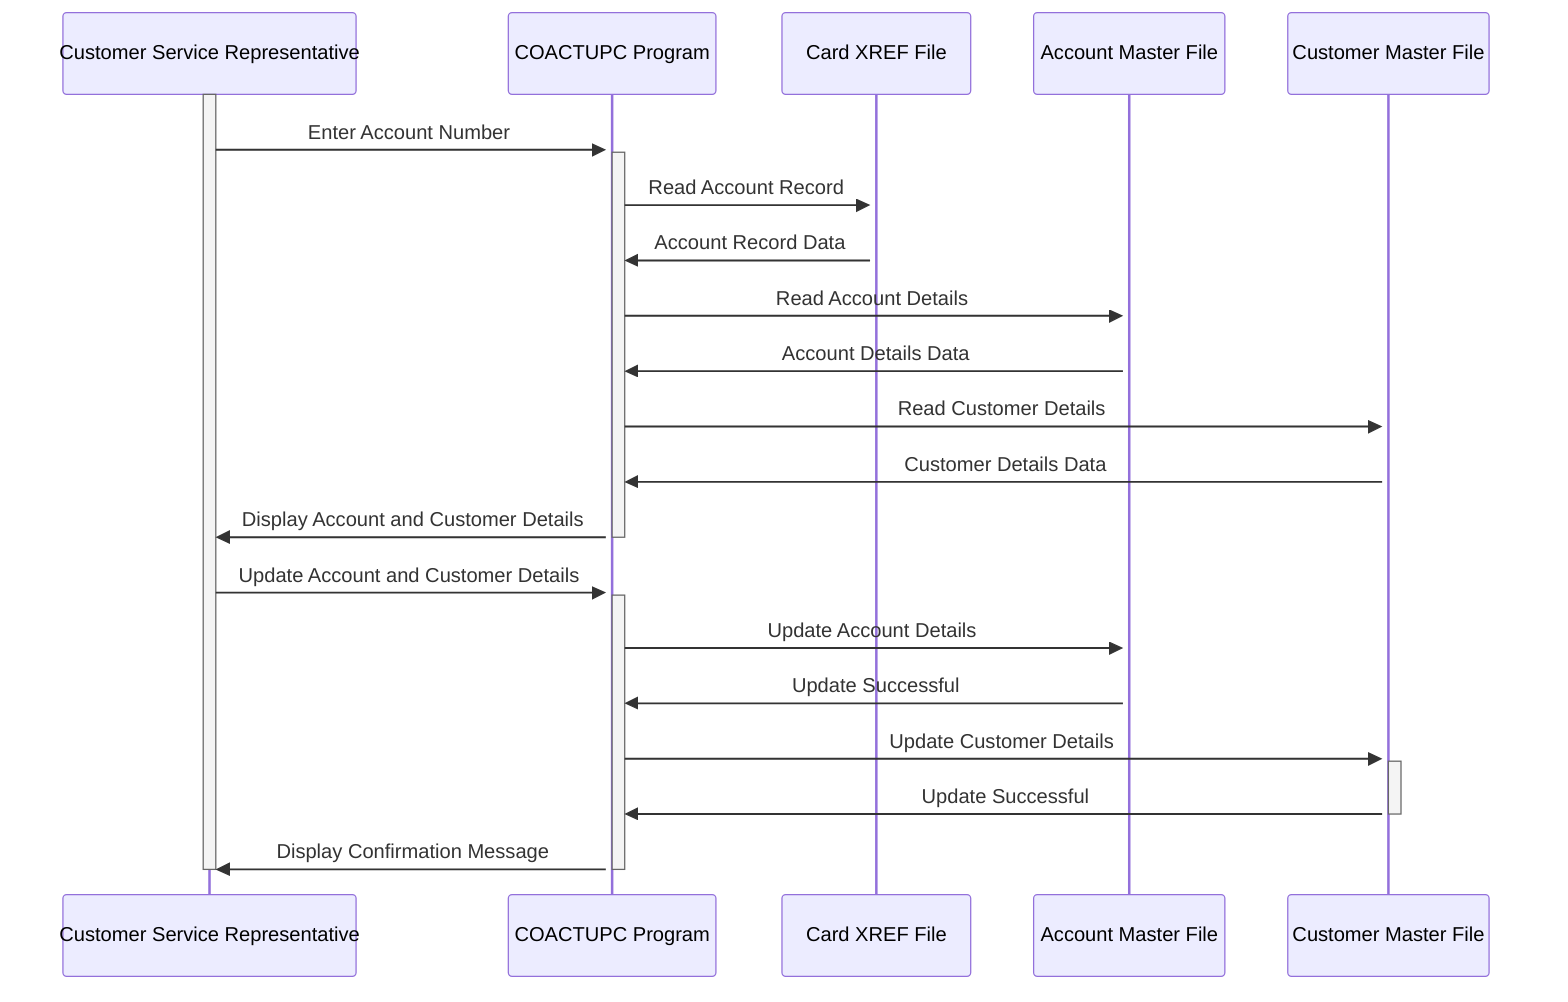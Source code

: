 sequenceDiagram
    %%Indicates the Participants involved in the process
    participant Customer Service Representative
    participant COACTUPC Program
    participant Card XREF File
    participant Account Master File
    participant Customer Master File

    activate Customer Service Representative
    Customer Service Representative->>+COACTUPC Program:  Enter Account Number
    activate COACTUPC Program
    COACTUPC Program->>+Card XREF File: Read Account Record
    Card XREF File->>COACTUPC Program: Account Record Data
    COACTUPC Program->>+Account Master File: Read Account Details
    Account Master File->>COACTUPC Program: Account Details Data
    COACTUPC Program->>+Customer Master File: Read Customer Details
    Customer Master File->>COACTUPC Program: Customer Details Data
    COACTUPC Program->>-Customer Service Representative: Display Account and Customer Details
    Customer Service Representative->>+COACTUPC Program:  Update Account and Customer Details
    COACTUPC Program->>+Account Master File: Update Account Details
    Account Master File->>COACTUPC Program: Update Successful
    COACTUPC Program->>+Customer Master File: Update Customer Details
    Customer Master File->>-COACTUPC Program: Update Successful
    COACTUPC Program->>Customer Service Representative: Display Confirmation Message
    deactivate Customer Service Representative
    deactivate COACTUPC Program